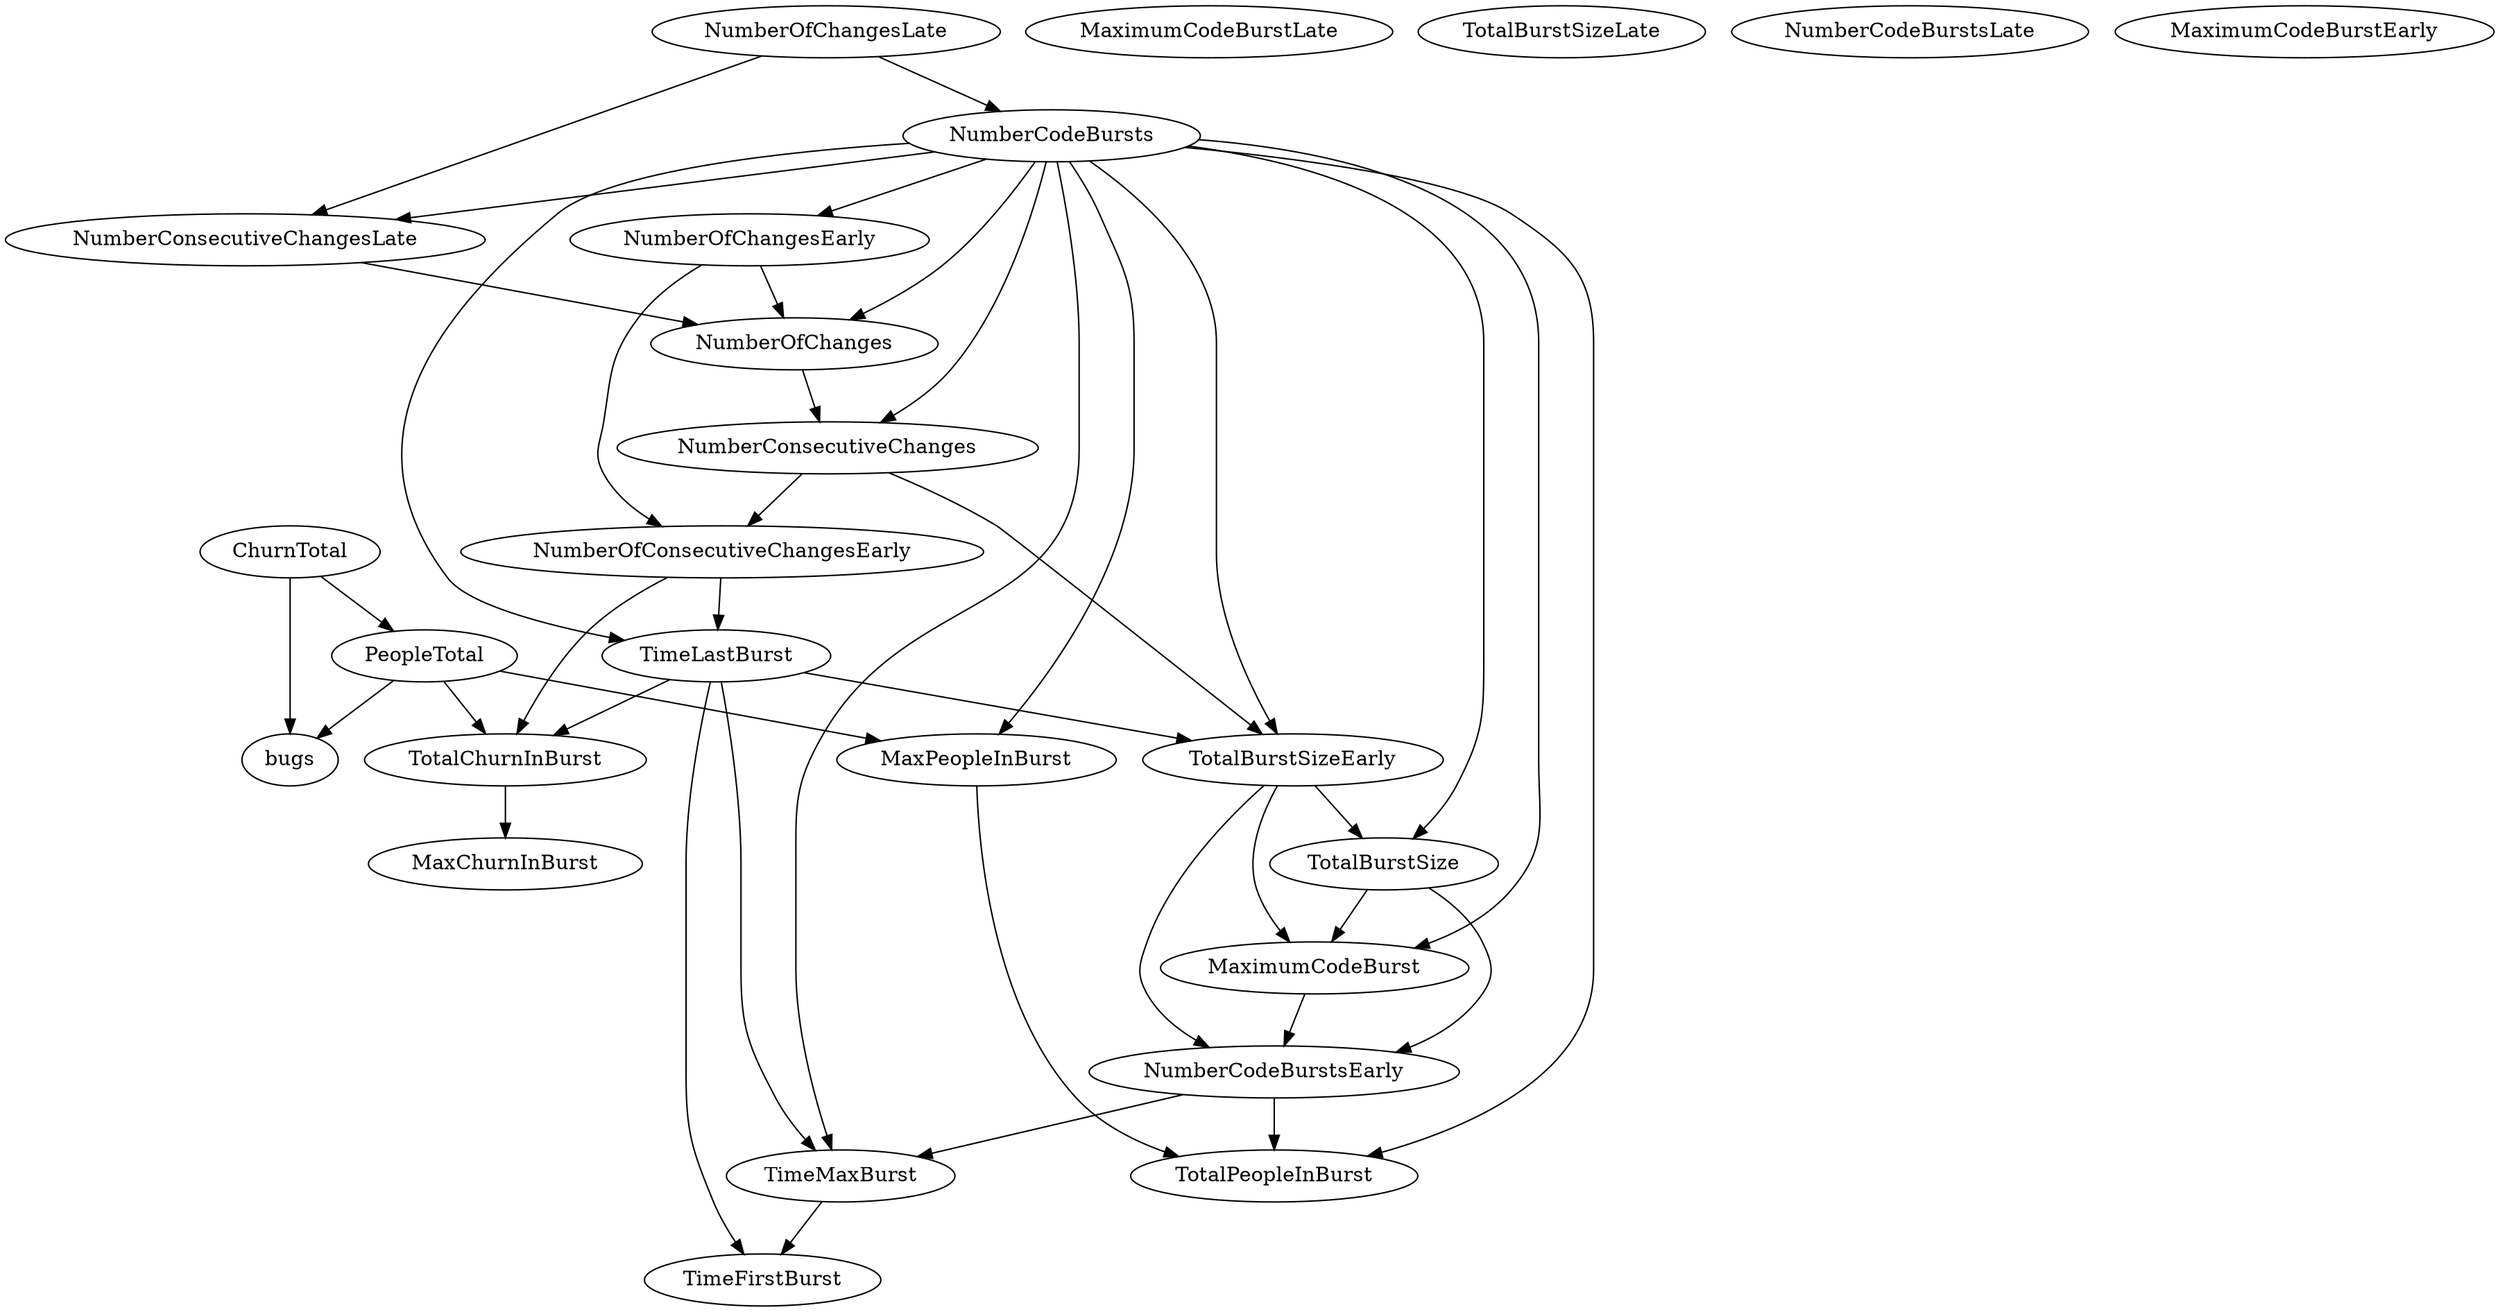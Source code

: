 digraph {
   TotalPeopleInBurst;
   MaximumCodeBurstLate;
   NumberOfChanges;
   MaxPeopleInBurst;
   TotalBurstSizeLate;
   NumberCodeBurstsLate;
   NumberOfChangesLate;
   NumberOfChangesEarly;
   MaxChurnInBurst;
   MaximumCodeBurstEarly;
   NumberCodeBurstsEarly;
   TimeFirstBurst;
   TotalChurnInBurst;
   ChurnTotal;
   MaximumCodeBurst;
   NumberOfConsecutiveChangesEarly;
   NumberConsecutiveChangesLate;
   TotalBurstSizeEarly;
   TotalBurstSize;
   TimeMaxBurst;
   NumberConsecutiveChanges;
   TimeLastBurst;
   NumberCodeBursts;
   PeopleTotal;
   bugs;
   NumberOfChanges -> NumberConsecutiveChanges;
   MaxPeopleInBurst -> TotalPeopleInBurst;
   NumberOfChangesLate -> NumberConsecutiveChangesLate;
   NumberOfChangesLate -> NumberCodeBursts;
   NumberOfChangesEarly -> NumberOfChanges;
   NumberOfChangesEarly -> NumberOfConsecutiveChangesEarly;
   NumberCodeBurstsEarly -> TotalPeopleInBurst;
   NumberCodeBurstsEarly -> TimeMaxBurst;
   TotalChurnInBurst -> MaxChurnInBurst;
   ChurnTotal -> PeopleTotal;
   ChurnTotal -> bugs;
   MaximumCodeBurst -> NumberCodeBurstsEarly;
   NumberOfConsecutiveChangesEarly -> TotalChurnInBurst;
   NumberOfConsecutiveChangesEarly -> TimeLastBurst;
   NumberConsecutiveChangesLate -> NumberOfChanges;
   TotalBurstSizeEarly -> NumberCodeBurstsEarly;
   TotalBurstSizeEarly -> MaximumCodeBurst;
   TotalBurstSizeEarly -> TotalBurstSize;
   TotalBurstSize -> NumberCodeBurstsEarly;
   TotalBurstSize -> MaximumCodeBurst;
   TimeMaxBurst -> TimeFirstBurst;
   NumberConsecutiveChanges -> NumberOfConsecutiveChangesEarly;
   NumberConsecutiveChanges -> TotalBurstSizeEarly;
   TimeLastBurst -> TimeFirstBurst;
   TimeLastBurst -> TotalChurnInBurst;
   TimeLastBurst -> TotalBurstSizeEarly;
   TimeLastBurst -> TimeMaxBurst;
   NumberCodeBursts -> TotalPeopleInBurst;
   NumberCodeBursts -> NumberOfChanges;
   NumberCodeBursts -> MaxPeopleInBurst;
   NumberCodeBursts -> NumberOfChangesEarly;
   NumberCodeBursts -> MaximumCodeBurst;
   NumberCodeBursts -> NumberConsecutiveChangesLate;
   NumberCodeBursts -> TotalBurstSizeEarly;
   NumberCodeBursts -> TotalBurstSize;
   NumberCodeBursts -> TimeMaxBurst;
   NumberCodeBursts -> NumberConsecutiveChanges;
   NumberCodeBursts -> TimeLastBurst;
   PeopleTotal -> MaxPeopleInBurst;
   PeopleTotal -> TotalChurnInBurst;
   PeopleTotal -> bugs;
}
